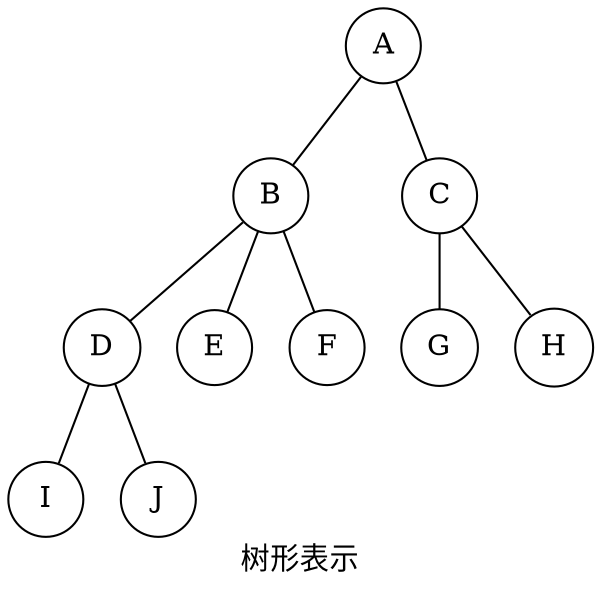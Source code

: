 graph demo1 {
  fontname = "Microsoft Yahei"
  label = "树形表示";
  margin=0;
  node[shape=circle];

  A--B;
  A -- C ;
  B -- D;
  B -- E;
  B -- F;
  C -- G;
  C -- H;
  D -- I;
  D -- J;
}
